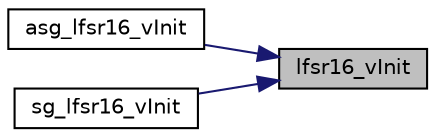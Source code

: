 digraph "lfsr16_vInit"
{
 // INTERACTIVE_SVG=YES
 // LATEX_PDF_SIZE
  bgcolor="transparent";
  edge [fontname="Helvetica",fontsize="10",labelfontname="Helvetica",labelfontsize="10"];
  node [fontname="Helvetica",fontsize="10",shape=record];
  rankdir="RL";
  Node1 [label="lfsr16_vInit",height=0.2,width=0.4,color="black", fillcolor="grey75", style="filled", fontcolor="black",tooltip="Initialize a lfsr16_t using the default seed, LFSR16_SEED."];
  Node1 -> Node2 [dir="back",color="midnightblue",fontsize="10",style="solid",fontname="Helvetica"];
  Node2 [label="asg_lfsr16_vInit",height=0.2,width=0.4,color="black",URL="$asg_8c.html#abd445b688f7886a0beea5fe8a26add3a",tooltip="Initialize a asg_lfsr16_t structure using the default seeds."];
  Node1 -> Node3 [dir="back",color="midnightblue",fontsize="10",style="solid",fontname="Helvetica"];
  Node3 [label="sg_lfsr16_vInit",height=0.2,width=0.4,color="black",URL="$sg_8c.html#a90771f19eaee77745a4ef57c66af5e34",tooltip="Initialize a sg_lfsr16_t structure using the default seeds."];
}
